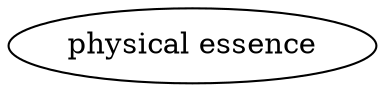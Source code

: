 digraph {
	graph [bb="0,0,139.09,36"];
	node [label="\N"];
	"physical essence"	 [height=0.5,
		label="physical essence",
		pos="69.544,18",
		width=1.9318];
}
